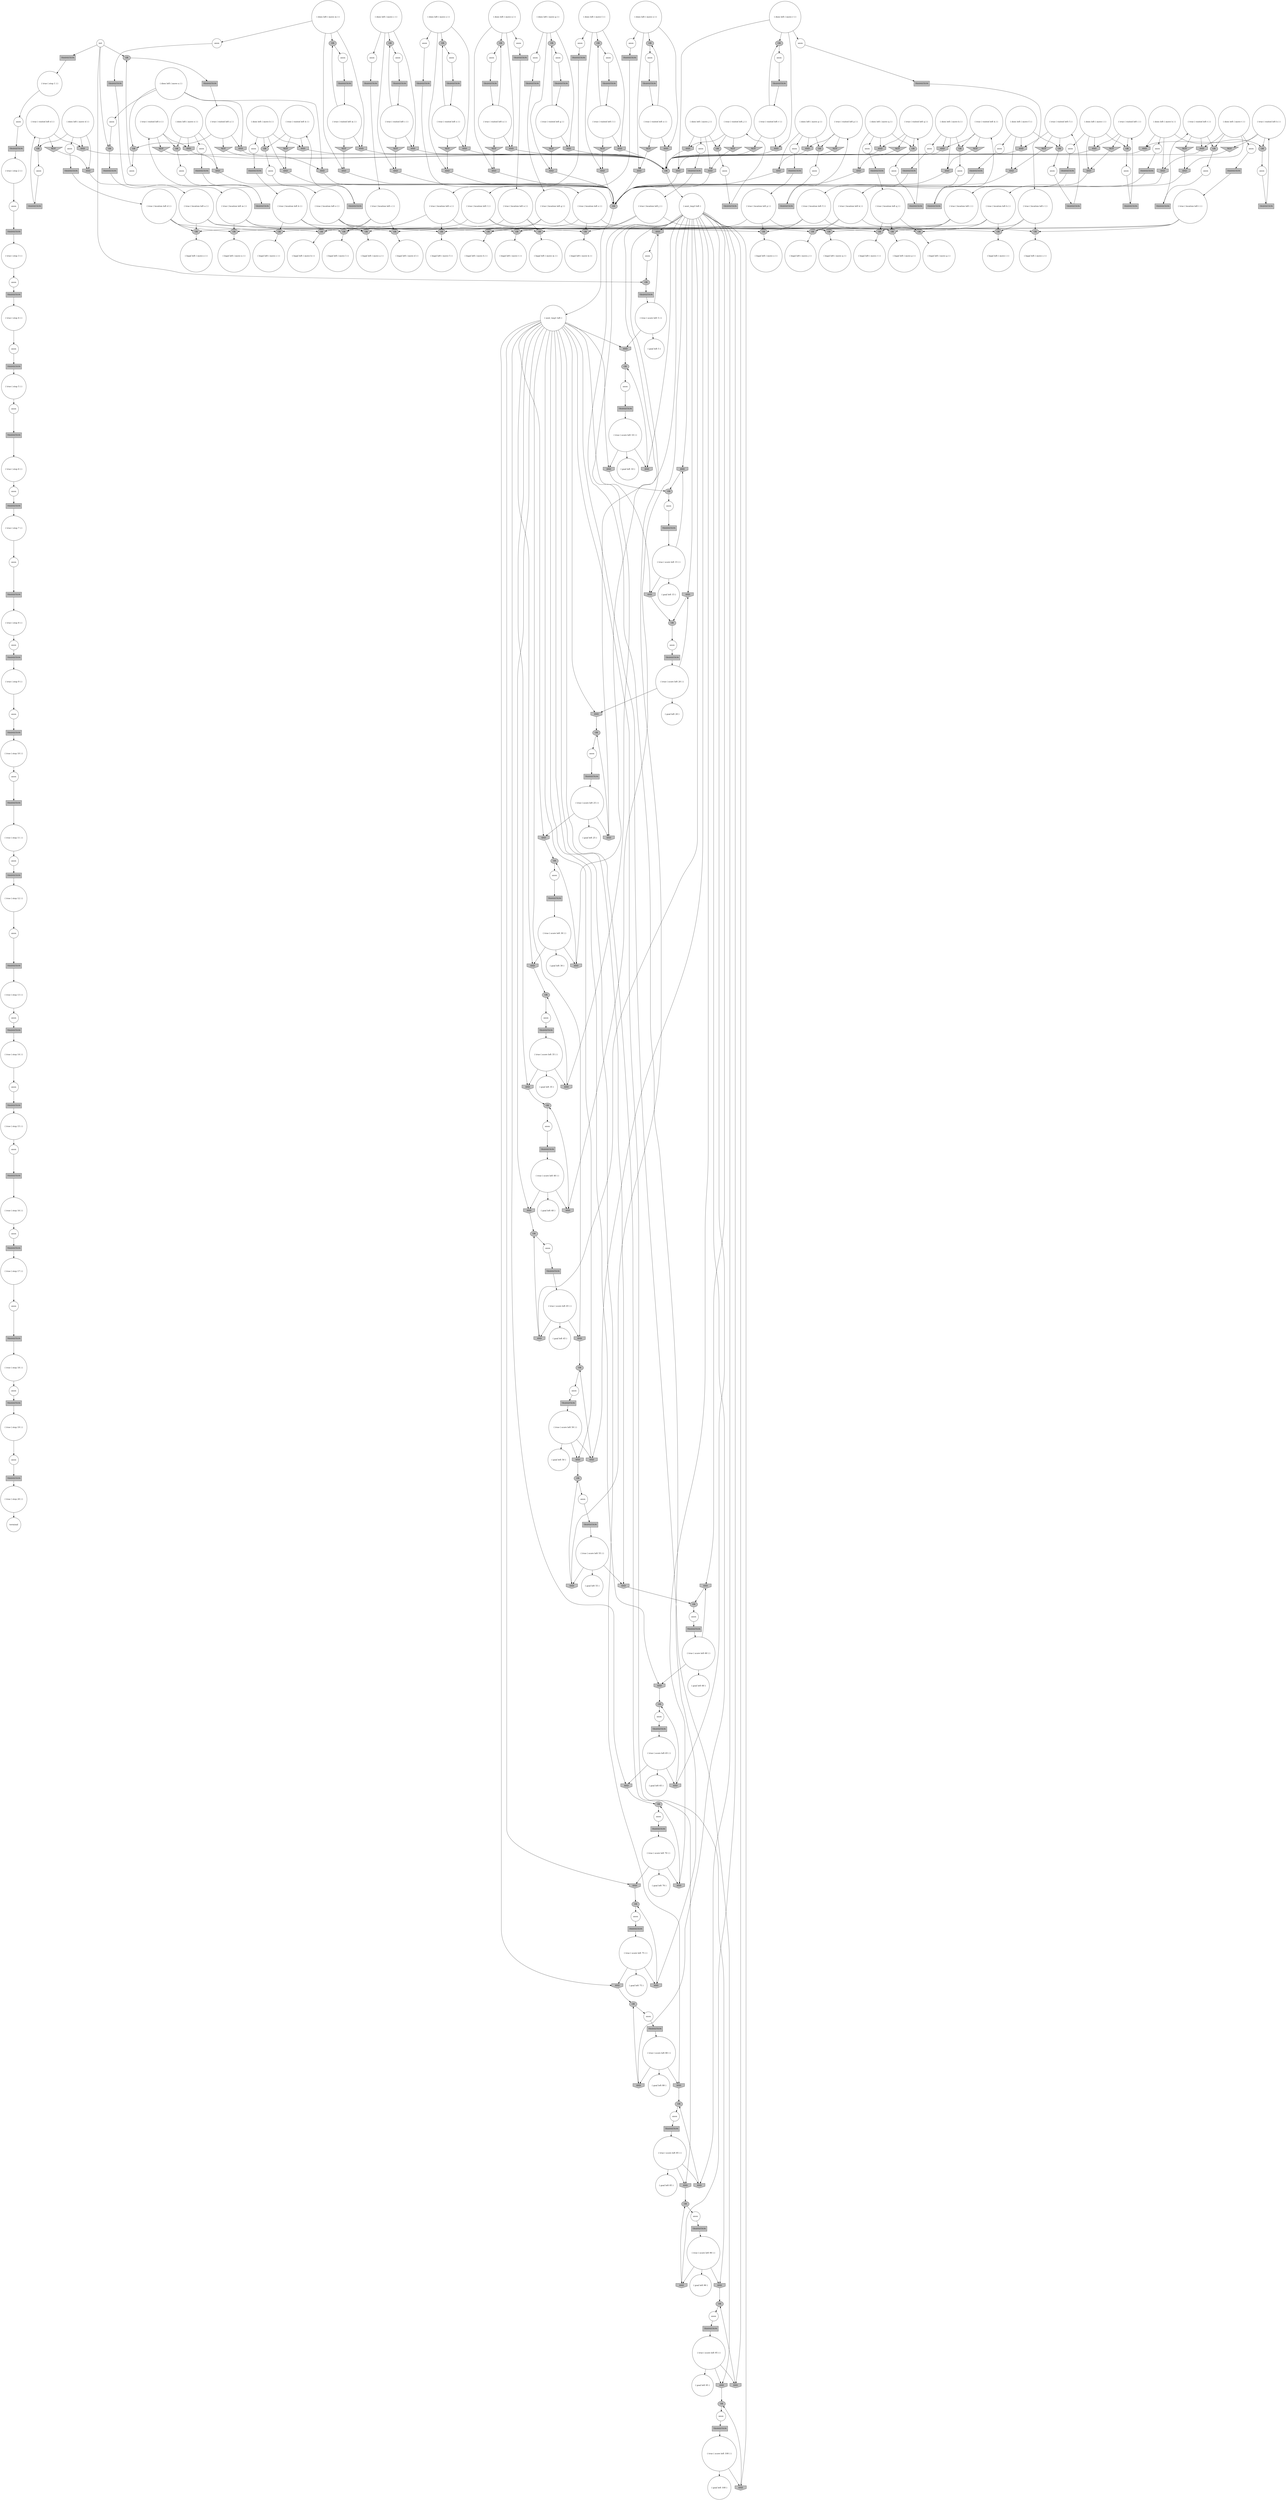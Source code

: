 digraph propNet
{
	"@7a371237"[shape=box, style= filled, fillcolor=grey, label="TRANSITION"]; "@7a371237"->"@1e31321d"; 
	"@83f983d"[shape=box, style= filled, fillcolor=grey, label="TRANSITION"]; "@83f983d"->"@512d18be"; 
	"@19aa89a9"[shape=invhouse, style= filled, fillcolor=grey, label="AND"]; "@19aa89a9"->"@1e6fc93b"; 
	"@8d7e0d2"[shape=box, style= filled, fillcolor=grey, label="TRANSITION"]; "@8d7e0d2"->"@332dc3d3"; 
	"@7bec2be2"[shape=box, style= filled, fillcolor=grey, label="TRANSITION"]; "@7bec2be2"->"@2eb684ab"; 
	"@1b7cd366"[shape=circle, style= filled, fillcolor=white, label="anon"]; "@1b7cd366"->"@6b8c621b"; 
	"@6e62a642"[shape=box, style= filled, fillcolor=grey, label="TRANSITION"]; "@6e62a642"->"@196782bc"; 
	"@1e827"[shape=circle, style= filled, fillcolor=white, label="anon"]; "@1e827"->"@15025162"; 
	"@648964a6"[shape=circle, style= filled, fillcolor=white, label="( true ( visited left d ) )"]; "@648964a6"->"@17cd53fd"; "@648964a6"->"@5928c8f9"; "@648964a6"->"@ce6da6"; 
	"@54539460"[shape=box, style= filled, fillcolor=grey, label="TRANSITION"]; "@54539460"->"@45f8bf6a"; 
	"@14d5849f"[shape=invhouse, style= filled, fillcolor=grey, label="AND"]; "@14d5849f"->"@2055fdcf"; 
	"@19d7319a"[shape=circle, style= filled, fillcolor=white, label="( true ( location left m ) )"]; "@19d7319a"->"@4a08c749"; "@19d7319a"->"@562405a6"; "@19d7319a"->"@42303e02"; 
	"@62296279"[shape=circle, style= filled, fillcolor=white, label="anon"]; "@62296279"->"@69fdd1a1"; 
	"@1bbeebea"[shape=invhouse, style= filled, fillcolor=grey, label="AND"]; "@1bbeebea"->"@48fe21f5"; 
	"@d8b7dd2"[shape=box, style= filled, fillcolor=grey, label="TRANSITION"]; "@d8b7dd2"->"@7a873370"; 
	"@69fdd1a1"[shape=box, style= filled, fillcolor=grey, label="TRANSITION"]; "@69fdd1a1"->"@2643e3b3"; 
	"@15f65d91"[shape=ellipse, style= filled, fillcolor=grey, label="OR"]; "@15f65d91"->"@20e53750"; 
	"@1133415d"[shape=circle, style= filled, fillcolor=white, label="anon"]; "@1133415d"->"@26d95fca"; 
	"@3b73cb01"[shape=circle, style= filled, fillcolor=white, label="( legal left ( move q ) )"]; 
	"@56079e74"[shape=box, style= filled, fillcolor=grey, label="TRANSITION"]; "@56079e74"->"@50c27339"; 
	"@51fd2188"[shape=invhouse, style= filled, fillcolor=grey, label="AND"]; "@51fd2188"->"@310c22d0"; 
	"@45758d0e"[shape=circle, style= filled, fillcolor=white, label="( true ( score left 95 ) )"]; "@45758d0e"->"@b3fec4c"; "@45758d0e"->"@51fd2188"; "@45758d0e"->"@12dea060"; 
	"@16d3116"[shape=circle, style= filled, fillcolor=white, label="( goal left 55 )"]; 
	"@585d8022"[shape=circle, style= filled, fillcolor=white, label="( true ( step 16 ) )"]; "@585d8022"->"@356290c5"; 
	"@e7b2ef9"[shape=circle, style= filled, fillcolor=white, label="( does left ( move c ) )"]; "@e7b2ef9"->"@62b7b9ad"; "@e7b2ef9"->"@18e5105"; "@e7b2ef9"->"@58e086dd"; "@e7b2ef9"->"@506772c8"; 
	"@78fd2075"[shape=circle, style= filled, fillcolor=white, label="( true ( score left 85 ) )"]; "@78fd2075"->"@2c83a861"; "@78fd2075"->"@b550fe1"; "@78fd2075"->"@266e616b"; 
	"@504c88c6"[shape=circle, style= filled, fillcolor=white, label="( true ( step 2 ) )"]; "@504c88c6"->"@52639e01"; 
	"@18e5105"[shape=ellipse, style= filled, fillcolor=grey, label="OR"]; "@18e5105"->"@d797f01"; 
	"@1829b0a5"[shape=box, style= filled, fillcolor=grey, label="TRANSITION"]; "@1829b0a5"->"@284925a"; 
	"@471e0790"[shape=circle, style= filled, fillcolor=white, label="anon"]; "@471e0790"->"@716b4b8e"; 
	"@34dbfc78"[shape=invhouse, style= filled, fillcolor=grey, label="AND"]; "@34dbfc78"->"@7a55acbd"; 
	"@18e5d040"[shape=circle, style= filled, fillcolor=white, label="( legal left ( move s ) )"]; 
	"@4b25c14"[shape=circle, style= filled, fillcolor=white, label="( does left ( move g ) )"]; "@4b25c14"->"@577cfbae"; "@4b25c14"->"@12769553"; "@4b25c14"->"@4c37e38"; "@4b25c14"->"@3e7eb142"; 
	"@5d7ca5d6"[shape=invhouse, style= filled, fillcolor=grey, label="AND"]; "@5d7ca5d6"->"@2055fdcf"; 
	"@495f61f2"[shape=circle, style= filled, fillcolor=white, label="anon"]; "@495f61f2"->"@67b44de6"; 
	"@5343e3f9"[shape=circle, style= filled, fillcolor=white, label="anon"]; "@5343e3f9"->"@5d5ef6f0"; 
	"@337c13c1"[shape=circle, style= filled, fillcolor=white, label="( true ( step 20 ) )"]; "@337c13c1"->"@7ad0a7f2"; 
	"@6c84608"[shape=invhouse, style= filled, fillcolor=grey, label="AND"]; "@6c84608"->"@1e6fc93b"; 
	"@38572893"[shape=circle, style= filled, fillcolor=white, label="( true ( score left 60 ) )"]; "@38572893"->"@3b890d9b"; "@38572893"->"@34dbfc78"; "@38572893"->"@19aa89a9"; 
	"@7539c5f1"[shape=circle, style= filled, fillcolor=white, label="anon"]; "@7539c5f1"->"@12aa59c8"; 
	"@7b6eb3a7"[shape=ellipse, style= filled, fillcolor=grey, label="OR"]; "@7b6eb3a7"->"@28365743"; 
	"@2bfb6323"[shape=invhouse, style= filled, fillcolor=grey, label="AND"]; "@2bfb6323"->"@1182681d"; 
	"@16b1566b"[shape=circle, style= filled, fillcolor=white, label="( does left ( move l ) )"]; "@16b1566b"->"@73672e65"; "@16b1566b"->"@39288d1e"; "@16b1566b"->"@7b6eb3a7"; "@16b1566b"->"@55d3806a"; 
	"@284925a"[shape=circle, style= filled, fillcolor=white, label="( true ( visited left c ) )"]; "@284925a"->"@5327c4d0"; "@284925a"->"@18e5105"; "@284925a"->"@506772c8"; 
	"@60d1500f"[shape=box, style= filled, fillcolor=grey, label="TRANSITION"]; "@60d1500f"->"@43dadd96"; 
	"@1e495696"[shape=circle, style= filled, fillcolor=white, label="anon"]; "@1e495696"->"@1dc438b6"; 
	"@6f0787e5"[shape=circle, style= filled, fillcolor=white, label="anon"]; "@6f0787e5"->"@d8b7dd2"; 
	"@63a79b42"[shape=circle, style= filled, fillcolor=white, label="anon"]; "@63a79b42"->"@2663fb8c"; 
	"@2878a61"[shape=invhouse, style= filled, fillcolor=grey, label="AND"]; "@2878a61"->"@229d23a4"; 
	"@17accf4b"[shape=circle, style= filled, fillcolor=white, label="( goal left 15 )"]; 
	"@3c2c94c4"[shape=circle, style= filled, fillcolor=white, label="( true ( location left g ) )"]; "@3c2c94c4"->"@1b63c500"; "@3c2c94c4"->"@1a86b6bd"; "@3c2c94c4"->"@5d45b3ea"; 
	"@20b5105e"[shape=box, style= filled, fillcolor=grey, label="TRANSITION"]; "@20b5105e"->"@23bbc1c5"; 
	"@4a44e2b5"[shape=circle, style= filled, fillcolor=white, label="anon"]; "@4a44e2b5"->"@406ed01"; 
	"@3e5c7ea9"[shape=ellipse, style= filled, fillcolor=grey, label="OR"]; "@3e5c7ea9"->"@6e52fc39"; 
	"@332dc3d3"[shape=circle, style= filled, fillcolor=white, label="( true ( score left 15 ) )"]; "@332dc3d3"->"@17accf4b"; "@332dc3d3"->"@4a53ed9a"; "@332dc3d3"->"@5b88326"; 
	"@301708e8"[shape=invhouse, style= filled, fillcolor=grey, label="AND"]; "@301708e8"->"@374a2294"; 
	"@53ae42ac"[shape=ellipse, style= filled, fillcolor=grey, label="OR"]; "@53ae42ac"->"@593ab4c8"; 
	"@2da39ca6"[shape=box, style= filled, fillcolor=grey, label="TRANSITION"]; "@2da39ca6"->"@7fc4ccb2"; 
	"@406ed01"[shape=box, style= filled, fillcolor=grey, label="TRANSITION"]; "@406ed01"->"@64d7fa3a"; 
	"@374fe647"[shape=invhouse, style= filled, fillcolor=grey, label="AND"]; "@374fe647"->"@2f25b611"; 
	"@48fe21f5"[shape=ellipse, style= filled, fillcolor=grey, label="OR"]; "@48fe21f5"->"@7d59d294"; 
	"@9796874"[shape=invtriangle, style= filled, fillcolor=grey, label="NOT"]; "@9796874"->"@588c353f"; 
	"@368e7781"[shape=box, style= filled, fillcolor=grey, label="TRANSITION"]; "@368e7781"->"@19d7319a"; 
	"@26d95fca"[shape=box, style= filled, fillcolor=grey, label="TRANSITION"]; "@26d95fca"->"@d5663d0"; 
	"@7df2ace5"[shape=circle, style= filled, fillcolor=white, label="( true ( location left a ) )"]; "@7df2ace5"->"@1b63c500"; "@7df2ace5"->"@21d4fc5a"; "@7df2ace5"->"@679db532"; 
	"@588e7994"[shape=circle, style= filled, fillcolor=white, label="anon"]; "@588e7994"->"@38f44217"; 
	"@1b2f8a0f"[shape=ellipse, style= filled, fillcolor=grey, label="OR"]; "@1b2f8a0f"->"@18f04275"; 
	"@78b6c997"[shape=invtriangle, style= filled, fillcolor=grey, label="NOT"]; "@78b6c997"->"@3e7eb142"; 
	"@2ecca7e8"[shape=circle, style= filled, fillcolor=white, label="anon"]; "@2ecca7e8"->"@7baaed18"; 
	"@1008992d"[shape=ellipse, style= filled, fillcolor=grey, label="OR"]; "@1008992d"->"@2aec771b"; 
	"@5f139635"[shape=circle, style= filled, fillcolor=white, label="anon"]; "@5f139635"->"@4bfde1d5"; 
	"@4dbd7c94"[shape=circle, style= filled, fillcolor=white, label="( true ( location left f ) )"]; "@4dbd7c94"->"@2831d3c4"; "@4dbd7c94"->"@7dcd00a1"; "@4dbd7c94"->"@679db532"; 
	"@35c164f2"[shape=box, style= filled, fillcolor=grey, label="TRANSITION"]; "@35c164f2"->"@6bfc3853"; 
	"@2f25b611"[shape=ellipse, style= filled, fillcolor=grey, label="OR"]; "@2f25b611"->"@5e0d788"; 
	"@1cd1ade9"[shape=invhouse, style= filled, fillcolor=grey, label="AND"]; "@1cd1ade9"->"@229d23a4"; 
	"@229d23a4"[shape=ellipse, style= filled, fillcolor=grey, label="OR"]; "@229d23a4"->"@5068983"; 
	"@34fb6dc1"[shape=ellipse, style= filled, fillcolor=grey, label="OR"]; "@34fb6dc1"->"@15ba5e9"; 
	"@1e295769"[shape=box, style= filled, fillcolor=grey, label="TRANSITION"]; "@1e295769"->"@5150d71e"; 
	"@589be1de"[shape=circle, style= filled, fillcolor=white, label="( legal left ( move o ) )"]; 
	"@dcb0481"[shape=ellipse, style= filled, fillcolor=grey, label="OR"]; "@dcb0481"->"@364cb8f9"; 
	"@54e6d5b5"[shape=circle, style= filled, fillcolor=white, label="( true ( step 5 ) )"]; "@54e6d5b5"->"@7937039a"; 
	"@41a8a0fd"[shape=circle, style= filled, fillcolor=white, label="anon"]; "@41a8a0fd"->"@5881f12c"; 
	"@1b07f25d"[shape=box, style= filled, fillcolor=grey, label="TRANSITION"]; "@1b07f25d"->"@38572893"; 
	"@3194d8cb"[shape=circle, style= filled, fillcolor=white, label="( true ( location left j ) )"]; "@3194d8cb"->"@15f65d91"; "@3194d8cb"->"@25d4088e"; "@3194d8cb"->"@21d4fc5a"; 
	"@164c6f2d"[shape=circle, style= filled, fillcolor=white, label="( true ( step 1 ) )"]; "@164c6f2d"->"@63a79b42"; 
	"@1e8d57e0"[shape=circle, style= filled, fillcolor=white, label="( true ( score left 10 ) )"]; "@1e8d57e0"->"@374fe647"; "@1e8d57e0"->"@14c649cc"; "@1e8d57e0"->"@7ef36a9d"; 
	"@68636115"[shape=box, style= filled, fillcolor=grey, label="TRANSITION"]; "@68636115"->"@45758d0e"; 
	"@3ac97bb7"[shape=invhouse, style= filled, fillcolor=grey, label="AND"]; "@3ac97bb7"->"@2055fdcf"; 
	"@6f8c260a"[shape=circle, style= filled, fillcolor=white, label="anon"]; "@6f8c260a"->"@51d78fe6"; 
	"@208239b"[shape=circle, style= filled, fillcolor=white, label="( legal left ( move d ) )"]; 
	"@512d18be"[shape=circle, style= filled, fillcolor=white, label="( true ( score left 5 ) )"]; "@512d18be"->"@60b164fc"; "@512d18be"->"@301708e8"; "@512d18be"->"@127c93c3"; 
	"@1a7bd3ef"[shape=circle, style= filled, fillcolor=white, label="anon"]; "@1a7bd3ef"->"@4305e888"; 
	"@6b8c621b"[shape=box, style= filled, fillcolor=grey, label="TRANSITION"]; "@6b8c621b"->"@27dbb850"; 
	"@3cb88527"[shape=circle, style= filled, fillcolor=white, label="( true ( step 3 ) )"]; "@3cb88527"->"@7eec8b8a"; 
	"@1182681d"[shape=ellipse, style= filled, fillcolor=grey, label="OR"]; "@1182681d"->"@25157eef"; 
	"@4b58a2f9"[shape=box, style= filled, fillcolor=grey, label="TRANSITION"]; "@4b58a2f9"->"@65d81082"; 
	"@4ce96d4e"[shape=box, style= filled, fillcolor=grey, label="TRANSITION"]; "@4ce96d4e"->"@7af606d3"; 
	"@706ca9c5"[shape=circle, style= filled, fillcolor=white, label="( true ( visited left e ) )"]; "@706ca9c5"->"@29e93a19"; "@706ca9c5"->"@56e8d83b"; "@706ca9c5"->"@dcb0481"; 
	"@5881f12c"[shape=box, style= filled, fillcolor=grey, label="TRANSITION"]; "@5881f12c"->"@54e6d5b5"; 
	"@7cea355f"[shape=box, style= filled, fillcolor=grey, label="TRANSITION"]; "@7cea355f"->"@78fd2075"; 
	"@127c93c3"[shape=circle, style= filled, fillcolor=white, label="( goal left 5 )"]; 
	"@3bb35274"[shape=circle, style= filled, fillcolor=white, label="( true ( visited left q ) )"]; "@3bb35274"->"@2efa8a7e"; "@3bb35274"->"@3e5c7ea9"; "@3bb35274"->"@43d1f5ff"; 
	"@ba6d261"[shape=circle, style= filled, fillcolor=white, label="anon"]; "@ba6d261"->"@793c8a3f"; 
	"@56bddf72"[shape=circle, style= filled, fillcolor=white, label="( true ( visited left j ) )"]; "@56bddf72"->"@6f678865"; "@56bddf72"->"@28532e4f"; "@56bddf72"->"@5915b6"; 
	"@5928c8f9"[shape=invtriangle, style= filled, fillcolor=grey, label="NOT"]; "@5928c8f9"->"@2254f0ab"; 
	"@4c860d5b"[shape=ellipse, style= filled, fillcolor=grey, label="OR"]; "@4c860d5b"->"@34d76abd"; 
	"@5b2712c4"[shape=invhouse, style= filled, fillcolor=grey, label="AND"]; "@5b2712c4"->"@2055fdcf"; 
	"@518ee062"[shape=box, style= filled, fillcolor=grey, label="TRANSITION"]; "@518ee062"->"@7df2ace5"; 
	"@7a873370"[shape=circle, style= filled, fillcolor=white, label="( true ( step 18 ) )"]; "@7a873370"->"@41601cb6"; 
	"@3e289fd0"[shape=circle, style= filled, fillcolor=white, label="anon"]; "@3e289fd0"->"@62c39475"; 
	"@5160189c"[shape=invtriangle, style= filled, fillcolor=grey, label="NOT"]; "@5160189c"->"@39030a0a"; 
	"@1b04f906"[shape=ellipse, style= filled, fillcolor=grey, label="OR"]; "@1b04f906"->"@5343e3f9"; 
	"@2c834e96"[shape=circle, style= filled, fillcolor=white, label="anon"]; "@2c834e96"->"@1908f264"; 
	"@2eb684ab"[shape=circle, style= filled, fillcolor=white, label="( true ( step 4 ) )"]; "@2eb684ab"->"@41a8a0fd"; 
	"@77c855d5"[shape=circle, style= filled, fillcolor=white, label="( true ( location left i ) )"]; "@77c855d5"->"@53ae42ac"; "@77c855d5"->"@1b63c500"; "@77c855d5"->"@1acdce63"; 
	"@4fd6b5c9"[shape=box, style= filled, fillcolor=grey, label="TRANSITION"]; "@4fd6b5c9"->"@3900abdf"; 
	"@4909db2b"[shape=ellipse, style= filled, fillcolor=grey, label="OR"]; "@4909db2b"->"@4fe88a58"; 
	"@4bfde1d5"[shape=box, style= filled, fillcolor=grey, label="TRANSITION"]; "@4bfde1d5"->"@5c01684"; 
	"@445e0677"[shape=circle, style= filled, fillcolor=white, label="( does left ( move d ) )"]; "@445e0677"->"@17cd53fd"; "@445e0677"->"@5ab4cf94"; "@445e0677"->"@ce6da6"; "@445e0677"->"@2254f0ab"; 
	"@3c52a67d"[shape=invhouse, style= filled, fillcolor=grey, label="AND"]; "@3c52a67d"->"@2a070798"; 
	"@14514e7e"[shape=ellipse, style= filled, fillcolor=grey, label="OR"]; "@14514e7e"->"@1dd97ac6"; 
	"@10c37af0"[shape=ellipse, style= filled, fillcolor=grey, label="OR"]; "@10c37af0"->"@ee89a00"; 
	"@fcd7dfa"[shape=circle, style= filled, fillcolor=white, label="( legal left ( move i ) )"]; 
	"@37ebc5a8"[shape=invhouse, style= filled, fillcolor=grey, label="AND"]; "@37ebc5a8"->"@14514e7e"; 
	"@2a348870"[shape=invhouse, style= filled, fillcolor=grey, label="AND"]; "@2a348870"->"@229d23a4"; 
	"@16eb3ca2"[shape=circle, style= filled, fillcolor=white, label="( does left ( move m ) )"]; "@16eb3ca2"->"@2878a61"; "@16eb3ca2"->"@5ae317db"; "@16eb3ca2"->"@14d5849f"; "@16eb3ca2"->"@17bb1df4"; 
	"@101a1256"[shape=circle, style= filled, fillcolor=white, label="anon"]; "@101a1256"->"@70cbf34e"; 
	"@17bb1df4"[shape=ellipse, style= filled, fillcolor=grey, label="OR"]; "@17bb1df4"->"@3e289fd0"; 
	"@40206272"[shape=circle, style= filled, fillcolor=white, label="( legal left ( move j ) )"]; 
	"@67b44de6"[shape=box, style= filled, fillcolor=grey, label="TRANSITION"]; "@67b44de6"->"@337c13c1"; 
	"@48dbaa81"[shape=circle, style= filled, fillcolor=white, label="anon"]; "@48dbaa81"->"@17721a28"; 
	"@3fa9b5f4"[shape=circle, style= filled, fillcolor=white, label="( true ( visited left p ) )"]; "@3fa9b5f4"->"@5b2712c4"; "@3fa9b5f4"->"@cb42170"; "@3fa9b5f4"->"@7b47b92a"; 
	"@ad9af0"[shape=box, style= filled, fillcolor=grey, label="TRANSITION"]; "@ad9af0"->"@5d27d3ed"; 
	"@282f224c"[shape=circle, style= filled, fillcolor=white, label="anon"]; "@282f224c"->"@25fb3042"; 
	"@4cec0688"[shape=ellipse, style= filled, fillcolor=grey, label="OR"]; "@4cec0688"->"@21d004ea"; 
	"@5e0d788"[shape=circle, style= filled, fillcolor=white, label="anon"]; "@5e0d788"->"@8d7e0d2"; 
	"@26c67caf"[shape=circle, style= filled, fillcolor=white, label="( legal left ( move b ) )"]; 
	"@6e52fc39"[shape=circle, style= filled, fillcolor=white, label="anon"]; "@6e52fc39"->"@627454ce"; 
	"@7b47b92a"[shape=invtriangle, style= filled, fillcolor=grey, label="NOT"]; "@7b47b92a"->"@2a348870"; 
	"@79797b0f"[shape=circle, style= filled, fillcolor=white, label="anon"]; "@79797b0f"->"@62750dec"; 
	"@d797f01"[shape=circle, style= filled, fillcolor=white, label="anon"]; "@d797f01"->"@1829b0a5"; 
	"@23bbc1c5"[shape=circle, style= filled, fillcolor=white, label="( true ( step 11 ) )"]; "@23bbc1c5"->"@1b81d471"; 
	"@23878904"[shape=circle, style= filled, fillcolor=white, label="( does left ( move j ) )"]; "@23878904"->"@6f678865"; "@23878904"->"@79797b0f"; "@23878904"->"@695087db"; "@23878904"->"@5915b6"; 
	"@18f04275"[shape=circle, style= filled, fillcolor=white, label="anon"]; "@18f04275"->"@7c352a11"; 
	"@4491861a"[shape=invtriangle, style= filled, fillcolor=grey, label="NOT"]; "@4491861a"->"@5428a7b3"; 
	"@3a3ec0b2"[shape=circle, style= filled, fillcolor=white, label="( goal left 50 )"]; 
	"@1186ab09"[shape=circle, style= filled, fillcolor=white, label="( does left ( move k ) )"]; "@1186ab09"->"@2a969d17"; "@1186ab09"->"@611df56e"; "@1186ab09"->"@62f23606"; "@1186ab09"->"@48dbaa81"; 
	"@3e83c412"[shape=circle, style= filled, fillcolor=white, label="( true ( location left h ) )"]; "@3e83c412"->"@2831d3c4"; "@3e83c412"->"@1008992d"; "@3e83c412"->"@25d4088e"; 
	"@45f8bf6a"[shape=circle, style= filled, fillcolor=white, label="( true ( step 7 ) )"]; "@45f8bf6a"->"@723f15b9"; 
	"@711f3381"[shape=circle, style= filled, fillcolor=white, label="( true ( score left 50 ) )"]; "@711f3381"->"@75ac02cf"; "@711f3381"->"@2bfb6323"; "@711f3381"->"@3a3ec0b2"; 
	"@6a97e83e"[shape=circle, style= filled, fillcolor=white, label="( legal left ( move h ) )"]; 
	"@68cdd264"[shape=box, style= filled, fillcolor=grey, label="TRANSITION"]; "@68cdd264"->"@3e0d197b"; 
	"@30f8f251"[shape=invtriangle, style= filled, fillcolor=grey, label="NOT"]; "@30f8f251"->"@7cca87bc"; 
	"@3fdb4577"[shape=invhouse, style= filled, fillcolor=grey, label="AND"]; "@3fdb4577"->"@1182681d"; 
	"@7937039a"[shape=circle, style= filled, fillcolor=white, label="anon"]; "@7937039a"->"@20b3ed24"; 
	"@679db532"[shape=ellipse, style= filled, fillcolor=grey, label="OR"]; "@679db532"->"@6e4b5126"; 
	"@506772c8"[shape=invhouse, style= filled, fillcolor=grey, label="AND"]; "@506772c8"->"@2055fdcf"; 
	"@344206f2"[shape=box, style= filled, fillcolor=grey, label="TRANSITION"]; "@344206f2"->"@2ce0ffb4"; 
	"@4eb1cc0a"[shape=circle, style= filled, fillcolor=white, label="( true ( score left 100 ) )"]; "@4eb1cc0a"->"@14a5f978"; "@4eb1cc0a"->"@5a60e7bf"; 
	"@12dea060"[shape=invhouse, style= filled, fillcolor=grey, label="AND"]; "@12dea060"->"@7cff8b76"; 
	"@3900abdf"[shape=circle, style= filled, fillcolor=white, label="( true ( score left 45 ) )"]; "@3900abdf"->"@61cb6329"; "@3900abdf"->"@32fe534"; "@3900abdf"->"@3fdb4577"; 
	"@61cb6329"[shape=invhouse, style= filled, fillcolor=grey, label="AND"]; "@61cb6329"->"@6d6f0668"; 
	"@38f44217"[shape=box, style= filled, fillcolor=grey, label="TRANSITION"]; "@38f44217"->"@30670f5f"; 
	"@716b4b8e"[shape=box, style= filled, fillcolor=grey, label="TRANSITION"]; "@716b4b8e"->"@7b650c7"; 
	"@48c65220"[shape=invhouse, style= filled, fillcolor=grey, label="AND"]; "@48c65220"->"@14514e7e"; 
	"@a4b00a2"[shape=invhouse, style= filled, fillcolor=grey, label="AND"]; "@a4b00a2"->"@229d23a4"; 
	"@4c3fcece"[shape=circle, style= filled, fillcolor=white, label="anon"]; "@4c3fcece"->"@2fb3bafd"; 
	"@4c37e38"[shape=invhouse, style= filled, fillcolor=grey, label="AND"]; "@4c37e38"->"@2055fdcf"; 
	"@2254f0ab"[shape=invhouse, style= filled, fillcolor=grey, label="AND"]; "@2254f0ab"->"@229d23a4"; 
	"@7c35cc3"[shape=ellipse, style= filled, fillcolor=grey, label="OR"]; "@7c35cc3"->"@1b7cd366"; 
	"@793c8a3f"[shape=box, style= filled, fillcolor=grey, label="TRANSITION"]; "@793c8a3f"->"@1e8d57e0"; 
	"@6d6f0668"[shape=ellipse, style= filled, fillcolor=grey, label="OR"]; "@6d6f0668"->"@46868088"; 
	"@11a292aa"[shape=circle, style= filled, fillcolor=white, label="( true ( score left 70 ) )"]; "@11a292aa"->"@5c8950c9"; "@11a292aa"->"@671bf1ed"; "@11a292aa"->"@3f7cfcb7"; 
	"@31d3eadb"[shape=ellipse, style= filled, fillcolor=grey, label="OR"]; "@31d3eadb"->"@711bc615"; 
	"@39030a0a"[shape=invhouse, style= filled, fillcolor=grey, label="AND"]; "@39030a0a"->"@229d23a4"; 
	"@7cfdcc4"[shape=circle, style= filled, fillcolor=white, label="( true ( location left l ) )"]; "@7cfdcc4"->"@7e4423e6"; "@7cfdcc4"->"@2db210a7"; "@7cfdcc4"->"@15f65d91"; 
	"@2f47e454"[shape=circle, style= filled, fillcolor=white, label="( goal left 90 )"]; 
	"@62b7b9ad"[shape=invhouse, style= filled, fillcolor=grey, label="AND"]; "@62b7b9ad"->"@229d23a4"; 
	"@2dd236e3"[shape=circle, style= filled, fillcolor=white, label="anon"]; "@2dd236e3"->"@6e62a642"; 
	"@2b9898ae"[shape=circle, style= filled, fillcolor=white, label="( legal left ( move n ) )"]; 
	"@5488efb6"[shape=invtriangle, style= filled, fillcolor=grey, label="NOT"]; "@5488efb6"->"@2305feb"; 
	"@877e348"[shape=box, style= filled, fillcolor=grey, label="TRANSITION"]; "@877e348"->"@409ddf8a"; 
	"@35728632"[shape=circle, style= filled, fillcolor=white, label="( true ( visited left m ) )"]; "@35728632"->"@14d5849f"; "@35728632"->"@4a436c2e"; "@35728632"->"@17bb1df4"; 
	"@a64f127"[shape=circle, style= filled, fillcolor=white, label="( goal left 40 )"]; 
	"@5c01684"[shape=circle, style= filled, fillcolor=white, label="( true ( location left r ) )"]; "@5c01684"->"@25d4088e"; "@5c01684"->"@1a86b6bd"; "@5c01684"->"@bda04f5"; 
	"@639880dc"[shape=circle, style= filled, fillcolor=white, label="init"]; "@639880dc"->"@15025162"; "@639880dc"->"@2d8d2a2e"; "@639880dc"->"@1908f264"; "@639880dc"->"@76a32d5d"; 
	"@3df9aeb2"[shape=circle, style= filled, fillcolor=white, label="anon"]; "@3df9aeb2"->"@3c49b860"; 
	"@33b990eb"[shape=circle, style= filled, fillcolor=white, label="( goal left 30 )"]; 
	"@2ce0ffb4"[shape=circle, style= filled, fillcolor=white, label="( true ( score left 55 ) )"]; "@2ce0ffb4"->"@6c84608"; "@2ce0ffb4"->"@9904442"; "@2ce0ffb4"->"@16d3116"; 
	"@538090dd"[shape=invhouse, style= filled, fillcolor=grey, label="AND"]; "@538090dd"->"@2055fdcf"; 
	"@2501d663"[shape=circle, style= filled, fillcolor=white, label="( legal left ( move l ) )"]; 
	"@12aa59c8"[shape=box, style= filled, fillcolor=grey, label="TRANSITION"]; "@12aa59c8"->"@3fa9b5f4"; 
	"@3574a618"[shape=circle, style= filled, fillcolor=white, label="( true ( location left e ) )"]; "@3574a618"->"@1008992d"; "@3574a618"->"@52f7340"; "@3574a618"->"@5d45b3ea"; 
	"@1908f264"[shape=ellipse, style= filled, fillcolor=grey, label="OR"]; "@1908f264"->"@518ee062"; 
	"@7fc4ccb2"[shape=circle, style= filled, fillcolor=white, label="( true ( visited left n ) )"]; "@7fc4ccb2"->"@4909db2b"; "@7fc4ccb2"->"@609dabea"; "@7fc4ccb2"->"@9796874"; 
	"@7cca87bc"[shape=invhouse, style= filled, fillcolor=grey, label="AND"]; "@7cca87bc"->"@229d23a4"; 
	"@609dabea"[shape=invhouse, style= filled, fillcolor=grey, label="AND"]; "@609dabea"->"@2055fdcf"; 
	"@4df5e688"[shape=invhouse, style= filled, fillcolor=grey, label="AND"]; "@4df5e688"->"@1b2f8a0f"; 
	"@562405a6"[shape=ellipse, style= filled, fillcolor=grey, label="OR"]; "@562405a6"->"@2501d663"; 
	"@70cbf34e"[shape=box, style= filled, fillcolor=grey, label="TRANSITION"]; "@70cbf34e"->"@386d3b94"; 
	"@1110ea96"[shape=circle, style= filled, fillcolor=white, label="( does left ( move t ) )"]; "@1110ea96"->"@74a0e0b6"; "@1110ea96"->"@1cd1ade9"; "@1110ea96"->"@3d520a08"; "@1110ea96"->"@66bb71e6"; 
	"@4305e888"[shape=box, style= filled, fillcolor=grey, label="TRANSITION"]; "@4305e888"->"@77c95303"; 
	"@5428a7b3"[shape=invhouse, style= filled, fillcolor=grey, label="AND"]; "@5428a7b3"->"@229d23a4"; 
	"@55cd966a"[shape=box, style= filled, fillcolor=grey, label="TRANSITION"]; "@55cd966a"->"@4dbd7c94"; 
	"@5d5ef6f0"[shape=box, style= filled, fillcolor=grey, label="TRANSITION"]; "@5d5ef6f0"->"@55d3eae"; 
	"@6bfc3853"[shape=circle, style= filled, fillcolor=white, label="( true ( location left t ) )"]; "@6bfc3853"->"@7e4423e6"; "@6bfc3853"->"@4c860d5b"; "@6bfc3853"->"@bda04f5"; 
	"@232a389b"[shape=circle, style= filled, fillcolor=white, label="( does left ( move a ) )"]; "@232a389b"->"@2c834e96"; "@232a389b"->"@fb3f19a"; "@232a389b"->"@758b1671"; "@232a389b"->"@5428a7b3"; 
	"@427cf9cb"[shape=invhouse, style= filled, fillcolor=grey, label="AND"]; "@427cf9cb"->"@5645bb74"; 
	"@517c7ac2"[shape=circle, style= filled, fillcolor=white, label="( goal left 25 )"]; 
	"@3f7cfcb7"[shape=invhouse, style= filled, fillcolor=grey, label="AND"]; "@3f7cfcb7"->"@1b04f906"; 
	"@356c886"[shape=circle, style= filled, fillcolor=white, label="anon"]; "@356c886"->"@24b91b70"; 
	"@196782bc"[shape=circle, style= filled, fillcolor=white, label="( true ( step 14 ) )"]; "@196782bc"->"@471e0790"; 
	"@310c22d0"[shape=ellipse, style= filled, fillcolor=grey, label="OR"]; "@310c22d0"->"@67d5617d"; 
	"@590422e5"[shape=ellipse, style= filled, fillcolor=grey, label="OR"]; "@590422e5"->"@62296279"; 
	"@350d6eeb"[shape=invhouse, style= filled, fillcolor=grey, label="AND"]; "@350d6eeb"->"@1b04f906"; 
	"@29e93a19"[shape=invhouse, style= filled, fillcolor=grey, label="AND"]; "@29e93a19"->"@2055fdcf"; 
	"@55d3eae"[shape=circle, style= filled, fillcolor=white, label="( true ( score left 75 ) )"]; "@55d3eae"->"@738faf0e"; "@55d3eae"->"@350d6eeb"; "@55d3eae"->"@775894e"; 
	"@2831d3c4"[shape=ellipse, style= filled, fillcolor=grey, label="OR"]; "@2831d3c4"->"@34093a72"; 
	"@386d3b94"[shape=circle, style= filled, fillcolor=white, label="( true ( visited left t ) )"]; "@386d3b94"->"@74a0e0b6"; "@386d3b94"->"@52652c43"; "@386d3b94"->"@3d520a08"; 
	"@25157eef"[shape=circle, style= filled, fillcolor=white, label="anon"]; "@25157eef"->"@4e2ad1e2"; 
	"@758b1671"[shape=invhouse, style= filled, fillcolor=grey, label="AND"]; "@758b1671"->"@2055fdcf"; 
	"@50c27339"[shape=circle, style= filled, fillcolor=white, label="( true ( visited left s ) )"]; "@50c27339"->"@10c37af0"; "@50c27339"->"@30f8f251"; "@50c27339"->"@538090dd"; 
	"@76a32d5d"[shape=ellipse, style= filled, fillcolor=grey, label="OR"]; "@76a32d5d"->"@83f983d"; 
	"@2f3f90c"[shape=box, style= filled, fillcolor=grey, label="TRANSITION"]; "@2f3f90c"->"@5caf39fe"; 
	"@21a8b5ae"[shape=circle, style= filled, fillcolor=white, label="( true ( location left s ) )"]; "@21a8b5ae"->"@53ae42ac"; "@21a8b5ae"->"@42303e02"; "@21a8b5ae"->"@15f65d91"; 
	"@4c9c2893"[shape=box, style= filled, fillcolor=grey, label="TRANSITION"]; "@4c9c2893"->"@706ca9c5"; 
	"@74a0e0b6"[shape=invhouse, style= filled, fillcolor=grey, label="AND"]; "@74a0e0b6"->"@2055fdcf"; 
	"@24670878"[shape=circle, style= filled, fillcolor=white, label="( legal left ( move f ) )"]; 
	"@6c9f98be"[shape=circle, style= filled, fillcolor=white, label="anon"]; "@6c9f98be"->"@1b07f25d"; 
	"@5e5b527f"[shape=circle, style= filled, fillcolor=white, label="( true ( visited left g ) )"]; "@5e5b527f"->"@78b6c997"; "@5e5b527f"->"@577cfbae"; "@5e5b527f"->"@4c37e38"; 
	"@7af606d3"[shape=circle, style= filled, fillcolor=white, label="( true ( location left b ) )"]; "@7af606d3"->"@2db210a7"; "@7af606d3"->"@1008992d"; "@7af606d3"->"@1acdce63"; 
	"@3c49b860"[shape=box, style= filled, fillcolor=grey, label="TRANSITION"]; "@3c49b860"->"@7863cf73"; 
	"@1e31321d"[shape=circle, style= filled, fillcolor=white, label="( true ( location left d ) )"]; "@1e31321d"->"@4a08c749"; "@1e31321d"->"@2db210a7"; "@1e31321d"->"@679db532"; 
	"@17cd53fd"[shape=ellipse, style= filled, fillcolor=grey, label="OR"]; "@17cd53fd"->"@1c7cb116"; 
	"@42303e02"[shape=ellipse, style= filled, fillcolor=grey, label="OR"]; "@42303e02"->"@2d029302"; 
	"@5f764344"[shape=box, style= filled, fillcolor=grey, label="TRANSITION"]; "@5f764344"->"@7efdb88d"; 
	"@2d5ad16f"[shape=circle, style= filled, fillcolor=white, label="( goal left 35 )"]; 
	"@39288d1e"[shape=invhouse, style= filled, fillcolor=grey, label="AND"]; "@39288d1e"->"@2055fdcf"; 
	"@1a86b6bd"[shape=ellipse, style= filled, fillcolor=grey, label="OR"]; "@1a86b6bd"->"@3b73cb01"; 
	"@5c8950c9"[shape=invhouse, style= filled, fillcolor=grey, label="AND"]; "@5c8950c9"->"@1b2f8a0f"; 
	"@598775c5"[shape=box, style= filled, fillcolor=grey, label="TRANSITION"]; "@598775c5"->"@77c855d5"; 
	"@4796abd0"[shape=invhouse, style= filled, fillcolor=grey, label="AND"]; "@4796abd0"->"@7a55acbd"; 
	"@60b164fc"[shape=invhouse, style= filled, fillcolor=grey, label="AND"]; "@60b164fc"->"@72f98f8b"; 
	"@80bcc59"[shape=box, style= filled, fillcolor=grey, label="TRANSITION"]; "@80bcc59"->"@52d77df0"; 
	"@488244db"[shape=box, style= filled, fillcolor=grey, label="TRANSITION"]; "@488244db"->"@56bddf72"; 
	"@1f202b7a"[shape=circle, style= filled, fillcolor=white, label="anon"]; "@1f202b7a"->"@7b9ace4c"; 
	"@2a34de6f"[shape=circle, style= filled, fillcolor=white, label="anon"]; "@2a34de6f"->"@598775c5"; 
	"@4accb691"[shape=box, style= filled, fillcolor=grey, label="TRANSITION"]; "@4accb691"->"@3c2c94c4"; 
	"@15025162"[shape=ellipse, style= filled, fillcolor=grey, label="OR"]; "@15025162"->"@45331180"; 
	"@52639e01"[shape=circle, style= filled, fillcolor=white, label="anon"]; "@52639e01"->"@55d5f91f"; 
	"@3a1f4e75"[shape=circle, style= filled, fillcolor=white, label="anon"]; "@3a1f4e75"->"@80bcc59"; 
	"@7ef36a9d"[shape=circle, style= filled, fillcolor=white, label="( goal left 10 )"]; 
	"@568332ed"[shape=invhouse, style= filled, fillcolor=grey, label="AND"]; "@568332ed"->"@2a070798"; 
	"@19d275bd"[shape=box, style= filled, fillcolor=grey, label="TRANSITION"]; "@19d275bd"->"@4a81f74b"; 
	"@611df56e"[shape=invhouse, style= filled, fillcolor=grey, label="AND"]; "@611df56e"->"@2055fdcf"; 
	"@de95194"[shape=circle, style= filled, fillcolor=white, label="( does left ( move s ) )"]; "@de95194"->"@10c37af0"; "@de95194"->"@2ecca7e8"; "@de95194"->"@7cca87bc"; "@de95194"->"@538090dd"; 
	"@738faf0e"[shape=invhouse, style= filled, fillcolor=grey, label="AND"]; "@738faf0e"->"@37f828c2"; 
	"@42fa1679"[shape=invhouse, style= filled, fillcolor=grey, label="AND"]; "@42fa1679"->"@2055fdcf"; 
	"@2efa8a7e"[shape=invhouse, style= filled, fillcolor=grey, label="AND"]; "@2efa8a7e"->"@2055fdcf"; 
	"@5068983"[shape=circle, style= filled, fillcolor=white, label="( next_tmp1 left )"]; "@5068983"->"@6c84608"; "@5068983"->"@738faf0e"; "@5068983"->"@5194e677"; "@5068983"->"@34dbfc78"; "@5068983"->"@37ebc5a8"; "@5068983"->"@75ac02cf"; "@5068983"->"@266e616b"; "@5068983"->"@16f83050"; "@5068983"->"@374fe647"; "@5068983"->"@3f7cfcb7"; "@5068983"->"@3fdb4577"; "@5068983"->"@60b164fc"; "@5068983"->"@568332ed"; "@5068983"->"@51fd2188"; "@5068983"->"@2fd22aa7"; "@5068983"->"@5ae89e70"; "@5068983"->"@4df5e688"; "@5068983"->"@5b88326"; "@5068983"->"@68299496"; 
	"@536027f1"[shape=circle, style= filled, fillcolor=white, label="( does left ( move e ) )"]; "@536027f1"->"@29e93a19"; "@536027f1"->"@458e680f"; "@536027f1"->"@3349351c"; "@536027f1"->"@dcb0481"; 
	"@5ae89e70"[shape=invhouse, style= filled, fillcolor=grey, label="AND"]; "@5ae89e70"->"@7cff8b76"; 
	"@4e8e8a15"[shape=circle, style= filled, fillcolor=white, label="( legal left ( move c ) )"]; 
	"@605684c9"[shape=circle, style= filled, fillcolor=white, label="( true ( visited left o ) )"]; "@605684c9"->"@42fa1679"; "@605684c9"->"@672749d2"; "@605684c9"->"@31d3eadb"; 
	"@1f67a3c0"[shape=circle, style= filled, fillcolor=white, label="anon"]; "@1f67a3c0"->"@68636115"; 
	"@1acdce63"[shape=ellipse, style= filled, fillcolor=grey, label="OR"]; "@1acdce63"->"@40206272"; 
	"@15ba5e9"[shape=circle, style= filled, fillcolor=white, label="anon"]; "@15ba5e9"->"@5f764344"; 
	"@45331180"[shape=box, style= filled, fillcolor=grey, label="TRANSITION"]; "@45331180"->"@59137c9b"; 
	"@b550fe1"[shape=circle, style= filled, fillcolor=white, label="( goal left 85 )"]; 
	"@68299496"[shape=invhouse, style= filled, fillcolor=grey, label="AND"]; "@68299496"->"@49efb49f"; 
	"@33439781"[shape=box, style= filled, fillcolor=grey, label="TRANSITION"]; "@33439781"->"@5e5b527f"; 
	"@77c95303"[shape=circle, style= filled, fillcolor=white, label="( true ( step 9 ) )"]; "@77c95303"->"@f68d8a3"; 
	"@55d5f91f"[shape=box, style= filled, fillcolor=grey, label="TRANSITION"]; "@55d5f91f"->"@3cb88527"; 
	"@7e21d2ed"[shape=circle, style= filled, fillcolor=white, label="anon"]; "@7e21d2ed"->"@4ce96d4e"; 
	"@7048bca"[shape=circle, style= filled, fillcolor=white, label="( does left ( move r ) )"]; "@7048bca"->"@5f139635"; "@7048bca"->"@39030a0a"; "@7048bca"->"@5d7ca5d6"; "@7048bca"->"@5b126cbf"; 
	"@577cfbae"[shape=ellipse, style= filled, fillcolor=grey, label="OR"]; "@577cfbae"->"@79665749"; 
	"@71f6cd20"[shape=circle, style= filled, fillcolor=white, label="( true ( visited left r ) )"]; "@71f6cd20"->"@5d7ca5d6"; "@71f6cd20"->"@5160189c"; "@71f6cd20"->"@5b126cbf"; 
	"@5f0953d7"[shape=box, style= filled, fillcolor=grey, label="TRANSITION"]; "@5f0953d7"->"@30071fc1"; 
	"@2c83a861"[shape=invhouse, style= filled, fillcolor=grey, label="AND"]; "@2c83a861"->"@49efb49f"; 
	"@ee89a00"[shape=circle, style= filled, fillcolor=white, label="anon"]; "@ee89a00"->"@56079e74"; 
	"@50191cf3"[shape=box, style= filled, fillcolor=grey, label="TRANSITION"]; "@50191cf3"->"@71f6cd20"; 
	"@62f23606"[shape=invhouse, style= filled, fillcolor=grey, label="AND"]; "@62f23606"->"@229d23a4"; 
	"@1912d5ee"[shape=circle, style= filled, fillcolor=white, label="anon"]; "@1912d5ee"->"@68cdd264"; 
	"@73672e65"[shape=circle, style= filled, fillcolor=white, label="anon"]; "@73672e65"->"@1e6d1195"; 
	"@14c649cc"[shape=invhouse, style= filled, fillcolor=grey, label="AND"]; "@14c649cc"->"@72f98f8b"; 
	"@732b9e3b"[shape=circle, style= filled, fillcolor=white, label="( does left ( move p ) )"]; "@732b9e3b"->"@5b2712c4"; "@732b9e3b"->"@cb42170"; "@732b9e3b"->"@2a348870"; "@732b9e3b"->"@3df9aeb2"; 
	"@2db210a7"[shape=ellipse, style= filled, fillcolor=grey, label="OR"]; "@2db210a7"->"@4e8e8a15"; 
	"@6771926b"[shape=circle, style= filled, fillcolor=white, label="( goal left 80 )"]; 
	"@5ab4cf94"[shape=circle, style= filled, fillcolor=white, label="anon"]; "@5ab4cf94"->"@7a371237"; 
	"@7ad0a7f2"[shape=circle, style= filled, fillcolor=white, label="terminal"]; 
	"@1afb1fdc"[shape=circle, style= filled, fillcolor=white, label="anon"]; "@1afb1fdc"->"@1d5878bb"; 
	"@2db8589f"[shape=invhouse, style= filled, fillcolor=grey, label="AND"]; "@2db8589f"->"@37f828c2"; 
	"@5645bb74"[shape=ellipse, style= filled, fillcolor=grey, label="OR"]; "@5645bb74"->"@356c886"; 
	"@5ae317db"[shape=circle, style= filled, fillcolor=white, label="anon"]; "@5ae317db"->"@368e7781"; 
	"@21d004ea"[shape=circle, style= filled, fillcolor=white, label="anon"]; "@21d004ea"->"@344206f2"; 
	"@17a7b29c"[shape=circle, style= filled, fillcolor=white, label="( legal left ( move m ) )"]; 
	"@72f61fc8"[shape=circle, style= filled, fillcolor=white, label="( true ( score left 25 ) )"]; "@72f61fc8"->"@37ebc5a8"; "@72f61fc8"->"@517c7ac2"; "@72f61fc8"->"@3c52a67d"; 
	"@4a08c749"[shape=ellipse, style= filled, fillcolor=grey, label="OR"]; "@4a08c749"->"@2b9898ae"; 
	"@2fb3bafd"[shape=box, style= filled, fillcolor=grey, label="TRANSITION"]; "@2fb3bafd"->"@72f61fc8"; 
	"@5caf39fe"[shape=circle, style= filled, fillcolor=white, label="( true ( location left c ) )"]; "@5caf39fe"->"@562405a6"; "@5caf39fe"->"@21d4fc5a"; "@5caf39fe"->"@52f7340"; 
	"@65d81082"[shape=circle, style= filled, fillcolor=white, label="( true ( step 17 ) )"]; "@65d81082"->"@6f0787e5"; 
	"@25d4088e"[shape=ellipse, style= filled, fillcolor=grey, label="OR"]; "@25d4088e"->"@fcd7dfa"; 
	"@17721a28"[shape=box, style= filled, fillcolor=grey, label="TRANSITION"]; "@17721a28"->"@6951de5b"; 
	"@59379c56"[shape=circle, style= filled, fillcolor=white, label="anon"]; "@59379c56"->"@1e295769"; 
	"@302f660"[shape=circle, style= filled, fillcolor=white, label="( does left ( move b ) )"]; "@302f660"->"@669159f6"; "@302f660"->"@34fb6dc1"; "@302f660"->"@7e21d2ed"; "@302f660"->"@3ac97bb7"; 
	"@7eec8b8a"[shape=circle, style= filled, fillcolor=white, label="anon"]; "@7eec8b8a"->"@7bec2be2"; 
	"@ce6da6"[shape=invhouse, style= filled, fillcolor=grey, label="AND"]; "@ce6da6"->"@2055fdcf"; 
	"@1c7cb116"[shape=circle, style= filled, fillcolor=white, label="anon"]; "@1c7cb116"->"@2da953c6"; 
	"@7dcd00a1"[shape=ellipse, style= filled, fillcolor=grey, label="OR"]; "@7dcd00a1"->"@589be1de"; 
	"@3368e607"[shape=circle, style= filled, fillcolor=white, label="( true ( step 13 ) )"]; "@3368e607"->"@2dd236e3"; 
	"@49efb49f"[shape=ellipse, style= filled, fillcolor=grey, label="OR"]; "@49efb49f"->"@3a8875c0"; 
	"@1dc438b6"[shape=box, style= filled, fillcolor=grey, label="TRANSITION"]; "@1dc438b6"->"@3368e607"; 
	"@72f98f8b"[shape=ellipse, style= filled, fillcolor=grey, label="OR"]; "@72f98f8b"->"@ba6d261"; 
	"@2fd22aa7"[shape=invhouse, style= filled, fillcolor=grey, label="AND"]; "@2fd22aa7"->"@f6a0841"; 
	"@7e52db29"[shape=invtriangle, style= filled, fillcolor=grey, label="NOT"]; "@7e52db29"->"@236664e8"; 
	"@458e680f"[shape=invhouse, style= filled, fillcolor=grey, label="AND"]; "@458e680f"->"@229d23a4"; 
	"@3041682"[shape=ellipse, style= filled, fillcolor=grey, label="OR"]; "@3041682"->"@1912d5ee"; 
	"@59137c9b"[shape=circle, style= filled, fillcolor=white, label="( true ( visited left a ) )"]; "@59137c9b"->"@fb3f19a"; "@59137c9b"->"@758b1671"; "@59137c9b"->"@4491861a"; 
	"@21d4fc5a"[shape=ellipse, style= filled, fillcolor=grey, label="OR"]; "@21d4fc5a"->"@26c67caf"; 
	"@1ad39747"[shape=box, style= filled, fillcolor=grey, label="TRANSITION"]; "@1ad39747"->"@477db850"; 
	"@20b3ed24"[shape=box, style= filled, fillcolor=grey, label="TRANSITION"]; "@20b3ed24"->"@159bf2b8"; 
	"@2055fdcf"[shape=ellipse, style= filled, fillcolor=grey, label="OR"]; "@2055fdcf"->"@a95b405"; 
	"@2a070798"[shape=ellipse, style= filled, fillcolor=grey, label="OR"]; "@2a070798"->"@4c3fcece"; 
	"@7e4423e6"[shape=ellipse, style= filled, fillcolor=grey, label="OR"]; "@7e4423e6"->"@17a7b29c"; 
	"@356290c5"[shape=circle, style= filled, fillcolor=white, label="anon"]; "@356290c5"->"@4b58a2f9"; 
	"@6b934e3f"[shape=circle, style= filled, fillcolor=white, label="( true ( score left 90 ) )"]; "@6b934e3f"->"@2f47e454"; "@6b934e3f"->"@427cf9cb"; "@6b934e3f"->"@5ae89e70"; 
	"@4fe88a58"[shape=circle, style= filled, fillcolor=white, label="anon"]; "@4fe88a58"->"@2da39ca6"; 
	"@588c353f"[shape=invhouse, style= filled, fillcolor=grey, label="AND"]; "@588c353f"->"@229d23a4"; 
	"@55d3806a"[shape=invhouse, style= filled, fillcolor=grey, label="AND"]; "@55d3806a"->"@229d23a4"; 
	"@25fb3042"[shape=box, style= filled, fillcolor=grey, label="TRANSITION"]; "@25fb3042"->"@3e83c412"; 
	"@77ffd245"[shape=circle, style= filled, fillcolor=white, label="( does left ( move f ) )"]; "@77ffd245"->"@7c35cc3"; "@77ffd245"->"@32d3ccaa"; "@77ffd245"->"@1cda52a4"; "@77ffd245"->"@236664e8"; 
	"@cb42170"[shape=ellipse, style= filled, fillcolor=grey, label="OR"]; "@cb42170"->"@7539c5f1"; 
	"@4a81f74b"[shape=circle, style= filled, fillcolor=white, label="( true ( step 12 ) )"]; "@4a81f74b"->"@1e495696"; 
	"@9904442"[shape=invhouse, style= filled, fillcolor=grey, label="AND"]; "@9904442"->"@4cec0688"; 
	"@41601cb6"[shape=circle, style= filled, fillcolor=white, label="anon"]; "@41601cb6"->"@60d1500f"; 
	"@7b9ace4c"[shape=box, style= filled, fillcolor=grey, label="TRANSITION"]; "@7b9ace4c"->"@3010a711"; 
	"@2305feb"[shape=invhouse, style= filled, fillcolor=grey, label="AND"]; "@2305feb"->"@229d23a4"; 
	"@14a5f978"[shape=invhouse, style= filled, fillcolor=grey, label="AND"]; "@14a5f978"->"@310c22d0"; 
	"@374a2294"[shape=circle, style= filled, fillcolor=white, label="anon"]; "@374a2294"->"@76a32d5d"; 
	"@5a60e7bf"[shape=circle, style= filled, fillcolor=white, label="( goal left 100 )"]; 
	"@1d5878bb"[shape=box, style= filled, fillcolor=grey, label="TRANSITION"]; "@1d5878bb"->"@ddcebd0"; 
	"@2663fb8c"[shape=box, style= filled, fillcolor=grey, label="TRANSITION"]; "@2663fb8c"->"@504c88c6"; 
	"@5915b6"[shape=ellipse, style= filled, fillcolor=grey, label="OR"]; "@5915b6"->"@4058d7ed"; 
	"@2643e3b3"[shape=circle, style= filled, fillcolor=white, label="( true ( visited left i ) )"]; "@2643e3b3"->"@590422e5"; "@2643e3b3"->"@4d85a24b"; "@2643e3b3"->"@5488efb6"; 
	"@593ab4c8"[shape=circle, style= filled, fillcolor=white, label="( legal left ( move r ) )"]; 
	"@2aec771b"[shape=circle, style= filled, fillcolor=white, label="( legal left ( move a ) )"]; 
	"@5613c3e4"[shape=invtriangle, style= filled, fillcolor=grey, label="NOT"]; "@5613c3e4"->"@334d5eb2"; 
	"@2df1380d"[shape=invhouse, style= filled, fillcolor=grey, label="AND"]; "@2df1380d"->"@f6a0841"; 
	"@334d5eb2"[shape=invhouse, style= filled, fillcolor=grey, label="AND"]; "@334d5eb2"->"@229d23a4"; 
	"@2d029302"[shape=circle, style= filled, fillcolor=white, label="( legal left ( move t ) )"]; 
	"@4c62acd"[shape=circle, style= filled, fillcolor=white, label="( does left ( move h ) )"]; "@4c62acd"->"@282f224c"; "@4c62acd"->"@1460abb5"; "@4c62acd"->"@3041682"; "@4c62acd"->"@334d5eb2"; 
	"@ddcebd0"[shape=circle, style= filled, fillcolor=white, label="( true ( location left n ) )"]; "@ddcebd0"->"@7e4423e6"; "@ddcebd0"->"@7dcd00a1"; "@ddcebd0"->"@52f7340"; 
	"@46868088"[shape=circle, style= filled, fillcolor=white, label="anon"]; "@46868088"->"@4fd6b5c9"; 
	"@1291f39"[shape=invhouse, style= filled, fillcolor=grey, label="AND"]; "@1291f39"->"@229d23a4"; 
	"@3b890d9b"[shape=circle, style= filled, fillcolor=white, label="( goal left 60 )"]; 
	"@32fe534"[shape=circle, style= filled, fillcolor=white, label="( goal left 45 )"]; 
	"@28532e4f"[shape=invtriangle, style= filled, fillcolor=grey, label="NOT"]; "@28532e4f"->"@695087db"; 
	"@14dc72fc"[shape=circle, style= filled, fillcolor=white, label="( goal left 20 )"]; 
	"@7c352a11"[shape=box, style= filled, fillcolor=grey, label="TRANSITION"]; "@7c352a11"->"@11a292aa"; 
	"@52652c43"[shape=invtriangle, style= filled, fillcolor=grey, label="NOT"]; "@52652c43"->"@1cd1ade9"; 
	"@fb3f19a"[shape=ellipse, style= filled, fillcolor=grey, label="OR"]; "@fb3f19a"->"@1e827"; 
	"@43d1f5ff"[shape=invtriangle, style= filled, fillcolor=grey, label="NOT"]; "@43d1f5ff"->"@1291f39"; 
	"@79665749"[shape=circle, style= filled, fillcolor=white, label="anon"]; "@79665749"->"@33439781"; 
	"@749622a6"[shape=circle, style= filled, fillcolor=white, label="anon"]; "@749622a6"->"@50191cf3"; 
	"@51d78fe6"[shape=box, style= filled, fillcolor=grey, label="TRANSITION"]; "@51d78fe6"->"@585d8022"; 
	"@6d47237f"[shape=circle, style= filled, fillcolor=white, label="( true ( step 8 ) )"]; "@6d47237f"->"@1a7bd3ef"; 
	"@775894e"[shape=circle, style= filled, fillcolor=white, label="( goal left 75 )"]; 
	"@58e086dd"[shape=circle, style= filled, fillcolor=white, label="anon"]; "@58e086dd"->"@2f3f90c"; 
	"@224e8408"[shape=invtriangle, style= filled, fillcolor=grey, label="NOT"]; "@224e8408"->"@55d3806a"; 
	"@43dadd96"[shape=circle, style= filled, fillcolor=white, label="( true ( step 19 ) )"]; "@43dadd96"->"@495f61f2"; 
	"@5150d71e"[shape=circle, style= filled, fillcolor=white, label="( true ( score left 40 ) )"]; "@5150d71e"->"@a64f127"; "@5150d71e"->"@16f83050"; "@5150d71e"->"@587035a"; 
	"@3349351c"[shape=circle, style= filled, fillcolor=white, label="anon"]; "@3349351c"->"@4a308d6c"; 
	"@25244345"[shape=circle, style= filled, fillcolor=white, label="( does left ( move n ) )"]; "@25244345"->"@4909db2b"; "@25244345"->"@588c353f"; "@25244345"->"@609dabea"; "@25244345"->"@1afb1fdc"; 
	"@1b63c500"[shape=ellipse, style= filled, fillcolor=grey, label="OR"]; "@1b63c500"->"@6a97e83e"; 
	"@12deecb8"[shape=invtriangle, style= filled, fillcolor=grey, label="NOT"]; "@12deecb8"->"@669159f6"; 
	"@34d76abd"[shape=circle, style= filled, fillcolor=white, label="( legal left ( move p ) )"]; 
	"@4a436c2e"[shape=invtriangle, style= filled, fillcolor=grey, label="NOT"]; "@4a436c2e"->"@2878a61"; 
	"@2da953c6"[shape=box, style= filled, fillcolor=grey, label="TRANSITION"]; "@2da953c6"->"@648964a6"; 
	"@52f7340"[shape=ellipse, style= filled, fillcolor=grey, label="OR"]; "@52f7340"->"@208239b"; 
	"@7efdb88d"[shape=circle, style= filled, fillcolor=white, label="( true ( visited left b ) )"]; "@7efdb88d"->"@12deecb8"; "@7efdb88d"->"@34fb6dc1"; "@7efdb88d"->"@3ac97bb7"; 
	"@32d3ccaa"[shape=invhouse, style= filled, fillcolor=grey, label="AND"]; "@32d3ccaa"->"@2055fdcf"; 
	"@34093a72"[shape=circle, style= filled, fillcolor=white, label="( legal left ( move g ) )"]; 
	"@1cda52a4"[shape=circle, style= filled, fillcolor=white, label="anon"]; "@1cda52a4"->"@55cd966a"; 
	"@2a9bc419"[shape=invtriangle, style= filled, fillcolor=grey, label="NOT"]; "@2a9bc419"->"@62f23606"; 
	"@d5663d0"[shape=circle, style= filled, fillcolor=white, label="( true ( location left q ) )"]; "@d5663d0"->"@53ae42ac"; "@d5663d0"->"@2831d3c4"; "@d5663d0"->"@4c860d5b"; 
	"@695087db"[shape=invhouse, style= filled, fillcolor=grey, label="AND"]; "@695087db"->"@229d23a4"; 
	"@60f91677"[shape=box, style= filled, fillcolor=grey, label="TRANSITION"]; "@60f91677"->"@605684c9"; 
	"@a95b405"[shape=circle, style= filled, fillcolor=white, label="( next_tmp3 left )"]; "@a95b405"->"@5c8950c9"; "@a95b405"->"@61cb6329"; "@a95b405"->"@2c83a861"; "@a95b405"->"@19aa89a9"; "@a95b405"->"@4796abd0"; "@a95b405"->"@48c65220"; "@a95b405"->"@350d6eeb"; "@a95b405"->"@2db8589f"; "@a95b405"->"@4a53ed9a"; "@a95b405"->"@14c649cc"; "@a95b405"->"@3c52a67d"; "@a95b405"->"@9904442"; "@a95b405"->"@1bbeebea"; "@a95b405"->"@427cf9cb"; "@a95b405"->"@2bfb6323"; "@a95b405"->"@2df1380d"; "@a95b405"->"@587035a"; "@a95b405"->"@14a5f978"; "@a95b405"->"@12dea060"; "@a95b405"->"@301708e8"; 
	"@5b88326"[shape=invhouse, style= filled, fillcolor=grey, label="AND"]; "@5b88326"->"@48fe21f5"; 
	"@6f5009f1"[shape=circle, style= filled, fillcolor=white, label="anon"]; "@6f5009f1"->"@ad9af0"; 
	"@67d5617d"[shape=circle, style= filled, fillcolor=white, label="anon"]; "@67d5617d"->"@368d2987"; 
	"@16f83050"[shape=invhouse, style= filled, fillcolor=grey, label="AND"]; "@16f83050"->"@6d6f0668"; 
	"@5d45b3ea"[shape=ellipse, style= filled, fillcolor=grey, label="OR"]; "@5d45b3ea"->"@24670878"; 
	"@7baaed18"[shape=box, style= filled, fillcolor=grey, label="TRANSITION"]; "@7baaed18"->"@21a8b5ae"; 
	"@364cb8f9"[shape=circle, style= filled, fillcolor=white, label="anon"]; "@364cb8f9"->"@4c9c2893"; 
	"@62c39475"[shape=box, style= filled, fillcolor=grey, label="TRANSITION"]; "@62c39475"->"@35728632"; 
	"@627454ce"[shape=box, style= filled, fillcolor=grey, label="TRANSITION"]; "@627454ce"->"@3bb35274"; 
	"@5d27d3ed"[shape=circle, style= filled, fillcolor=white, label="( true ( visited left k ) )"]; "@5d27d3ed"->"@2a969d17"; "@5d27d3ed"->"@2a9bc419"; "@5d27d3ed"->"@611df56e"; 
	"@56e8d83b"[shape=invtriangle, style= filled, fillcolor=grey, label="NOT"]; "@56e8d83b"->"@458e680f"; 
	"@587035a"[shape=invhouse, style= filled, fillcolor=grey, label="AND"]; "@587035a"->"@620d0c0"; 
	"@620d0c0"[shape=ellipse, style= filled, fillcolor=grey, label="OR"]; "@620d0c0"->"@59379c56"; 
	"@7a55acbd"[shape=ellipse, style= filled, fillcolor=grey, label="OR"]; "@7a55acbd"->"@588e7994"; 
	"@4d78cb93"[shape=box, style= filled, fillcolor=grey, label="TRANSITION"]; "@4d78cb93"->"@6d47237f"; 
	"@64d7fa3a"[shape=circle, style= filled, fillcolor=white, label="( true ( score left 80 ) )"]; "@64d7fa3a"->"@2db8589f"; "@64d7fa3a"->"@6771926b"; "@64d7fa3a"->"@68299496"; 
	"@672749d2"[shape=invtriangle, style= filled, fillcolor=grey, label="NOT"]; "@672749d2"->"@a4b00a2"; 
	"@671bf1ed"[shape=circle, style= filled, fillcolor=white, label="( goal left 70 )"]; 
	"@3010a711"[shape=circle, style= filled, fillcolor=white, label="( true ( score left 35 ) )"]; "@3010a711"->"@5194e677"; "@3010a711"->"@2d5ad16f"; "@3010a711"->"@2df1380d"; 
	"@6f678865"[shape=invhouse, style= filled, fillcolor=grey, label="AND"]; "@6f678865"->"@2055fdcf"; 
	"@266e616b"[shape=invhouse, style= filled, fillcolor=grey, label="AND"]; "@266e616b"->"@5645bb74"; 
	"@73569451"[shape=circle, style= filled, fillcolor=white, label="( goal left 65 )"]; 
	"@6951de5b"[shape=circle, style= filled, fillcolor=white, label="( true ( location left k ) )"]; "@6951de5b"->"@562405a6"; "@6951de5b"->"@1acdce63"; "@6951de5b"->"@bda04f5"; 
	"@368d2987"[shape=box, style= filled, fillcolor=grey, label="TRANSITION"]; "@368d2987"->"@4eb1cc0a"; 
	"@711bc615"[shape=circle, style= filled, fillcolor=white, label="anon"]; "@711bc615"->"@60f91677"; 
	"@7863cf73"[shape=circle, style= filled, fillcolor=white, label="( true ( location left p ) )"]; "@7863cf73"->"@42303e02"; "@7863cf73"->"@1a86b6bd"; "@7863cf73"->"@7dcd00a1"; 
	"@409ddf8a"[shape=circle, style= filled, fillcolor=white, label="( true ( visited left l ) )"]; "@409ddf8a"->"@39288d1e"; "@409ddf8a"->"@224e8408"; "@409ddf8a"->"@7b6eb3a7"; 
	"@1dd97ac6"[shape=circle, style= filled, fillcolor=white, label="anon"]; "@1dd97ac6"->"@1ad39747"; 
	"@159bf2b8"[shape=circle, style= filled, fillcolor=white, label="( true ( step 6 ) )"]; "@159bf2b8"->"@600e6f40"; 
	"@30d21ff1"[shape=circle, style= filled, fillcolor=white, label="( true ( step 10 ) )"]; "@30d21ff1"->"@46c93de"; 
	"@12769553"[shape=circle, style= filled, fillcolor=white, label="anon"]; "@12769553"->"@4accb691"; 
	"@52d77df0"[shape=circle, style= filled, fillcolor=white, label="( true ( location left o ) )"]; "@52d77df0"->"@4a08c749"; "@52d77df0"->"@4c860d5b"; "@52d77df0"->"@5d45b3ea"; 
	"@f6a0841"[shape=ellipse, style= filled, fillcolor=grey, label="OR"]; "@f6a0841"->"@1f202b7a"; 
	"@477db850"[shape=circle, style= filled, fillcolor=white, label="( true ( score left 30 ) )"]; "@477db850"->"@33b990eb"; "@477db850"->"@2fd22aa7"; "@477db850"->"@48c65220"; 
	"@bda04f5"[shape=ellipse, style= filled, fillcolor=grey, label="OR"]; "@bda04f5"->"@18e5d040"; 
	"@30670f5f"[shape=circle, style= filled, fillcolor=white, label="( true ( score left 65 ) )"]; "@30670f5f"->"@4796abd0"; "@30670f5f"->"@73569451"; "@30670f5f"->"@4df5e688"; 
	"@37f828c2"[shape=ellipse, style= filled, fillcolor=grey, label="OR"]; "@37f828c2"->"@4a44e2b5"; 
	"@3e7eb142"[shape=invhouse, style= filled, fillcolor=grey, label="AND"]; "@3e7eb142"->"@229d23a4"; 
	"@3a8875c0"[shape=circle, style= filled, fillcolor=white, label="anon"]; "@3a8875c0"->"@7cea355f"; 
	"@600e6f40"[shape=circle, style= filled, fillcolor=white, label="anon"]; "@600e6f40"->"@54539460"; 
	"@1e6fc93b"[shape=ellipse, style= filled, fillcolor=grey, label="OR"]; "@1e6fc93b"->"@6c9f98be"; 
	"@3d520a08"[shape=ellipse, style= filled, fillcolor=grey, label="OR"]; "@3d520a08"->"@101a1256"; 
	"@4a308d6c"[shape=box, style= filled, fillcolor=grey, label="TRANSITION"]; "@4a308d6c"->"@3574a618"; 
	"@66bb71e6"[shape=circle, style= filled, fillcolor=white, label="anon"]; "@66bb71e6"->"@35c164f2"; 
	"@75ac02cf"[shape=invhouse, style= filled, fillcolor=grey, label="AND"]; "@75ac02cf"->"@4cec0688"; 
	"@669159f6"[shape=invhouse, style= filled, fillcolor=grey, label="AND"]; "@669159f6"->"@229d23a4"; 
	"@6e4b5126"[shape=circle, style= filled, fillcolor=white, label="( legal left ( move e ) )"]; 
	"@7b650c7"[shape=circle, style= filled, fillcolor=white, label="( true ( step 15 ) )"]; "@7b650c7"->"@6f8c260a"; 
	"@b3fec4c"[shape=circle, style= filled, fillcolor=white, label="( goal left 95 )"]; 
	"@28365743"[shape=circle, style= filled, fillcolor=white, label="anon"]; "@28365743"->"@877e348"; 
	"@3e0d197b"[shape=circle, style= filled, fillcolor=white, label="( true ( visited left h ) )"]; "@3e0d197b"->"@1460abb5"; "@3e0d197b"->"@3041682"; "@3e0d197b"->"@5613c3e4"; 
	"@2a969d17"[shape=ellipse, style= filled, fillcolor=grey, label="OR"]; "@2a969d17"->"@6f5009f1"; 
	"@723f15b9"[shape=circle, style= filled, fillcolor=white, label="anon"]; "@723f15b9"->"@4d78cb93"; 
	"@5106fe80"[shape=circle, style= filled, fillcolor=white, label="( does left ( move q ) )"]; "@5106fe80"->"@1291f39"; "@5106fe80"->"@2efa8a7e"; "@5106fe80"->"@3e5c7ea9"; "@5106fe80"->"@1133415d"; 
	"@7cff8b76"[shape=ellipse, style= filled, fillcolor=grey, label="OR"]; "@7cff8b76"->"@1f67a3c0"; 
	"@27dbb850"[shape=circle, style= filled, fillcolor=white, label="( true ( visited left f ) )"]; "@27dbb850"->"@7c35cc3"; "@27dbb850"->"@32d3ccaa"; "@27dbb850"->"@7e52db29"; 
	"@236664e8"[shape=invhouse, style= filled, fillcolor=grey, label="AND"]; "@236664e8"->"@229d23a4"; 
	"@68568fce"[shape=circle, style= filled, fillcolor=white, label="( does left ( move o ) )"]; "@68568fce"->"@42fa1679"; "@68568fce"->"@31d3eadb"; "@68568fce"->"@a4b00a2"; "@68568fce"->"@3a1f4e75"; 
	"@62750dec"[shape=box, style= filled, fillcolor=grey, label="TRANSITION"]; "@62750dec"->"@3194d8cb"; 
	"@2d8d2a2e"[shape=box, style= filled, fillcolor=grey, label="TRANSITION"]; "@2d8d2a2e"->"@164c6f2d"; 
	"@5f6eb8c9"[shape=box, style= filled, fillcolor=grey, label="TRANSITION"]; "@5f6eb8c9"->"@30d21ff1"; 
	"@5b126cbf"[shape=ellipse, style= filled, fillcolor=grey, label="OR"]; "@5b126cbf"->"@749622a6"; 
	"@46c93de"[shape=circle, style= filled, fillcolor=white, label="anon"]; "@46c93de"->"@20b5105e"; 
	"@20e53750"[shape=circle, style= filled, fillcolor=white, label="( legal left ( move k ) )"]; 
	"@4058d7ed"[shape=circle, style= filled, fillcolor=white, label="anon"]; "@4058d7ed"->"@488244db"; 
	"@399ade24"[shape=circle, style= filled, fillcolor=white, label="( does left ( move i ) )"]; "@399ade24"->"@590422e5"; "@399ade24"->"@2a34de6f"; "@399ade24"->"@2305feb"; "@399ade24"->"@4d85a24b"; 
	"@30071fc1"[shape=circle, style= filled, fillcolor=white, label="( true ( score left 20 ) )"]; "@30071fc1"->"@14dc72fc"; "@30071fc1"->"@1bbeebea"; "@30071fc1"->"@568332ed"; 
	"@4e2ad1e2"[shape=box, style= filled, fillcolor=grey, label="TRANSITION"]; "@4e2ad1e2"->"@711f3381"; 
	"@4a53ed9a"[shape=invhouse, style= filled, fillcolor=grey, label="AND"]; "@4a53ed9a"->"@2f25b611"; 
	"@24b91b70"[shape=box, style= filled, fillcolor=grey, label="TRANSITION"]; "@24b91b70"->"@6b934e3f"; 
	"@f68d8a3"[shape=circle, style= filled, fillcolor=white, label="anon"]; "@f68d8a3"->"@5f6eb8c9"; 
	"@7d59d294"[shape=circle, style= filled, fillcolor=white, label="anon"]; "@7d59d294"->"@5f0953d7"; 
	"@4d85a24b"[shape=invhouse, style= filled, fillcolor=grey, label="AND"]; "@4d85a24b"->"@2055fdcf"; 
	"@1460abb5"[shape=invhouse, style= filled, fillcolor=grey, label="AND"]; "@1460abb5"->"@2055fdcf"; 
	"@5194e677"[shape=invhouse, style= filled, fillcolor=grey, label="AND"]; "@5194e677"->"@620d0c0"; 
	"@1b81d471"[shape=circle, style= filled, fillcolor=white, label="anon"]; "@1b81d471"->"@19d275bd"; 
	"@5327c4d0"[shape=invtriangle, style= filled, fillcolor=grey, label="NOT"]; "@5327c4d0"->"@62b7b9ad"; 
	"@1e6d1195"[shape=box, style= filled, fillcolor=grey, label="TRANSITION"]; "@1e6d1195"->"@7cfdcc4"; 
}